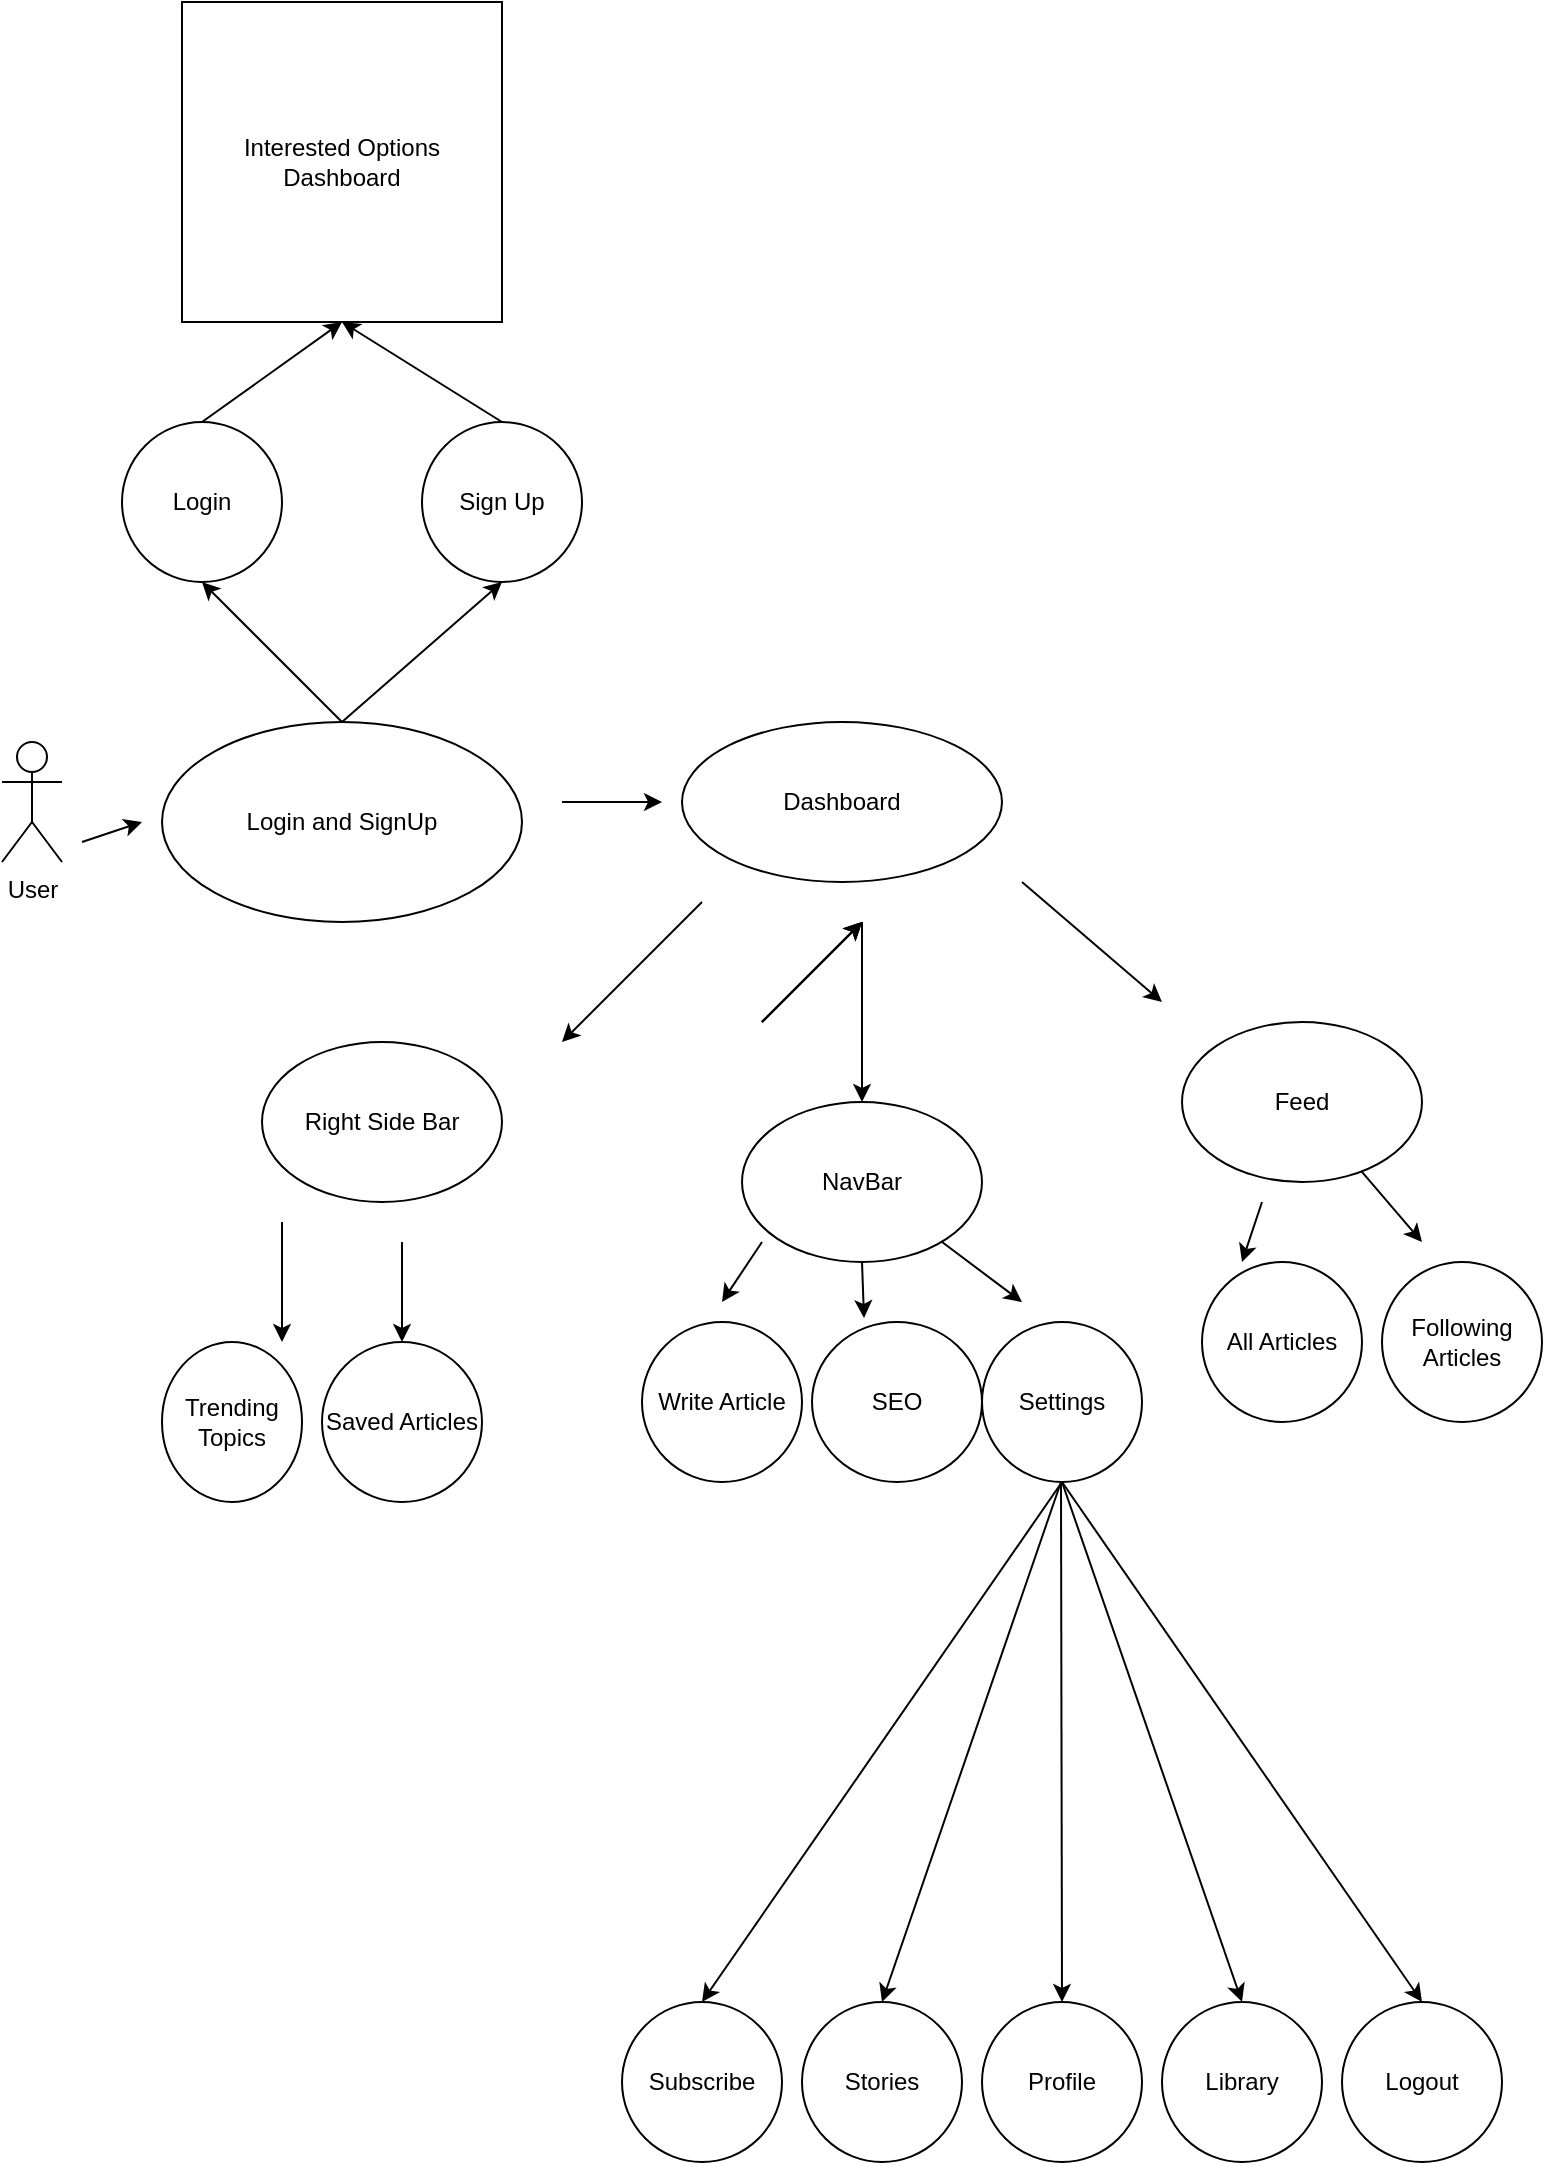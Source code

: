 <mxfile version="22.0.0" type="github">
  <diagram name="Page-1" id="HLBAHSRAQftFI1AV-PXY">
    <mxGraphModel dx="1434" dy="1890" grid="1" gridSize="10" guides="1" tooltips="1" connect="1" arrows="1" fold="1" page="1" pageScale="1" pageWidth="850" pageHeight="1100" math="0" shadow="0">
      <root>
        <mxCell id="0" />
        <mxCell id="1" parent="0" />
        <mxCell id="kWuQgmkxJEoCWj09236m-1" value="Login and SignUp" style="ellipse;whiteSpace=wrap;html=1;" parent="1" vertex="1">
          <mxGeometry x="100" y="70" width="180" height="100" as="geometry" />
        </mxCell>
        <mxCell id="kWuQgmkxJEoCWj09236m-2" value="Text" style="text;strokeColor=none;align=center;fillColor=none;html=1;verticalAlign=middle;whiteSpace=wrap;rounded=0;" parent="1" vertex="1">
          <mxGeometry x="440" y="95" width="60" height="30" as="geometry" />
        </mxCell>
        <mxCell id="kWuQgmkxJEoCWj09236m-3" value="Dashboard" style="ellipse;whiteSpace=wrap;html=1;" parent="1" vertex="1">
          <mxGeometry x="360" y="70" width="160" height="80" as="geometry" />
        </mxCell>
        <mxCell id="kWuQgmkxJEoCWj09236m-8" value="" style="endArrow=classic;html=1;rounded=0;" parent="1" target="kWuQgmkxJEoCWj09236m-5" edge="1">
          <mxGeometry width="50" height="50" relative="1" as="geometry">
            <mxPoint x="450" y="170" as="sourcePoint" />
            <mxPoint x="520" y="241" as="targetPoint" />
            <Array as="points">
              <mxPoint x="450" y="220" />
            </Array>
          </mxGeometry>
        </mxCell>
        <mxCell id="kWuQgmkxJEoCWj09236m-10" value="Feed" style="ellipse;whiteSpace=wrap;html=1;" parent="1" vertex="1">
          <mxGeometry x="610" y="220" width="120" height="80" as="geometry" />
        </mxCell>
        <mxCell id="kWuQgmkxJEoCWj09236m-11" value="Right Side Bar" style="ellipse;whiteSpace=wrap;html=1;" parent="1" vertex="1">
          <mxGeometry x="150" y="230" width="120" height="80" as="geometry" />
        </mxCell>
        <mxCell id="kWuQgmkxJEoCWj09236m-12" value="" style="endArrow=classic;html=1;rounded=0;" parent="1" edge="1">
          <mxGeometry width="50" height="50" relative="1" as="geometry">
            <mxPoint x="370" y="160" as="sourcePoint" />
            <mxPoint x="300" y="230" as="targetPoint" />
          </mxGeometry>
        </mxCell>
        <mxCell id="kWuQgmkxJEoCWj09236m-13" value="" style="endArrow=classic;html=1;rounded=0;" parent="1" edge="1">
          <mxGeometry width="50" height="50" relative="1" as="geometry">
            <mxPoint x="530" y="150" as="sourcePoint" />
            <mxPoint x="600" y="210" as="targetPoint" />
            <Array as="points" />
          </mxGeometry>
        </mxCell>
        <mxCell id="kWuQgmkxJEoCWj09236m-14" value="" style="endArrow=classic;html=1;rounded=0;" parent="1" edge="1">
          <mxGeometry width="50" height="50" relative="1" as="geometry">
            <mxPoint x="300" y="110" as="sourcePoint" />
            <mxPoint x="350" y="110" as="targetPoint" />
          </mxGeometry>
        </mxCell>
        <mxCell id="kWuQgmkxJEoCWj09236m-15" value="Saved Articles" style="ellipse;whiteSpace=wrap;html=1;" parent="1" vertex="1">
          <mxGeometry x="180" y="380" width="80" height="80" as="geometry" />
        </mxCell>
        <mxCell id="kWuQgmkxJEoCWj09236m-16" value="Trending Topics" style="ellipse;whiteSpace=wrap;html=1;" parent="1" vertex="1">
          <mxGeometry x="100" y="380" width="70" height="80" as="geometry" />
        </mxCell>
        <mxCell id="kWuQgmkxJEoCWj09236m-17" value="" style="endArrow=classic;html=1;rounded=0;" parent="1" edge="1">
          <mxGeometry width="50" height="50" relative="1" as="geometry">
            <mxPoint x="160" y="320" as="sourcePoint" />
            <mxPoint x="160" y="380" as="targetPoint" />
          </mxGeometry>
        </mxCell>
        <mxCell id="kWuQgmkxJEoCWj09236m-18" value="" style="endArrow=classic;html=1;rounded=0;" parent="1" source="kWuQgmkxJEoCWj09236m-5" edge="1">
          <mxGeometry width="50" height="50" relative="1" as="geometry">
            <mxPoint x="400" y="310" as="sourcePoint" />
            <mxPoint x="450" y="260" as="targetPoint" />
          </mxGeometry>
        </mxCell>
        <mxCell id="kWuQgmkxJEoCWj09236m-19" value="" style="endArrow=classic;html=1;rounded=0;" parent="1" target="kWuQgmkxJEoCWj09236m-5" edge="1">
          <mxGeometry width="50" height="50" relative="1" as="geometry">
            <mxPoint x="400" y="310" as="sourcePoint" />
            <mxPoint x="450" y="260" as="targetPoint" />
          </mxGeometry>
        </mxCell>
        <mxCell id="kWuQgmkxJEoCWj09236m-5" value="NavBar" style="ellipse;whiteSpace=wrap;html=1;" parent="1" vertex="1">
          <mxGeometry x="390" y="260" width="120" height="80" as="geometry" />
        </mxCell>
        <mxCell id="kWuQgmkxJEoCWj09236m-20" value="" style="endArrow=classic;html=1;rounded=0;" parent="1" edge="1">
          <mxGeometry width="50" height="50" relative="1" as="geometry">
            <mxPoint x="220" y="330" as="sourcePoint" />
            <mxPoint x="220" y="380" as="targetPoint" />
          </mxGeometry>
        </mxCell>
        <mxCell id="kWuQgmkxJEoCWj09236m-21" value="User" style="shape=umlActor;verticalLabelPosition=bottom;verticalAlign=top;html=1;outlineConnect=0;" parent="1" vertex="1">
          <mxGeometry x="20" y="80" width="30" height="60" as="geometry" />
        </mxCell>
        <mxCell id="kWuQgmkxJEoCWj09236m-22" value="" style="endArrow=classic;html=1;rounded=0;" parent="1" edge="1">
          <mxGeometry width="50" height="50" relative="1" as="geometry">
            <mxPoint x="60" y="130" as="sourcePoint" />
            <mxPoint x="90" y="120" as="targetPoint" />
          </mxGeometry>
        </mxCell>
        <mxCell id="kWuQgmkxJEoCWj09236m-26" value="Write Article" style="ellipse;whiteSpace=wrap;html=1;" parent="1" vertex="1">
          <mxGeometry x="340" y="370" width="80" height="80" as="geometry" />
        </mxCell>
        <mxCell id="kWuQgmkxJEoCWj09236m-27" value="" style="endArrow=classic;html=1;rounded=0;" parent="1" edge="1">
          <mxGeometry width="50" height="50" relative="1" as="geometry">
            <mxPoint x="400" y="330" as="sourcePoint" />
            <mxPoint x="380" y="360" as="targetPoint" />
          </mxGeometry>
        </mxCell>
        <mxCell id="kWuQgmkxJEoCWj09236m-28" value="SEO" style="ellipse;whiteSpace=wrap;html=1;" parent="1" vertex="1">
          <mxGeometry x="425" y="370" width="85" height="80" as="geometry" />
        </mxCell>
        <mxCell id="kWuQgmkxJEoCWj09236m-29" value="Settings" style="ellipse;whiteSpace=wrap;html=1;" parent="1" vertex="1">
          <mxGeometry x="510" y="370" width="80" height="80" as="geometry" />
        </mxCell>
        <mxCell id="kWuQgmkxJEoCWj09236m-30" value="" style="endArrow=classic;html=1;rounded=0;entryX=0.306;entryY=-0.025;entryDx=0;entryDy=0;entryPerimeter=0;" parent="1" target="kWuQgmkxJEoCWj09236m-28" edge="1">
          <mxGeometry width="50" height="50" relative="1" as="geometry">
            <mxPoint x="450" y="340" as="sourcePoint" />
            <mxPoint x="450" y="360" as="targetPoint" />
          </mxGeometry>
        </mxCell>
        <mxCell id="kWuQgmkxJEoCWj09236m-31" value="" style="endArrow=classic;html=1;rounded=0;" parent="1" source="kWuQgmkxJEoCWj09236m-5" edge="1">
          <mxGeometry width="50" height="50" relative="1" as="geometry">
            <mxPoint x="450" y="320" as="sourcePoint" />
            <mxPoint x="530" y="360" as="targetPoint" />
          </mxGeometry>
        </mxCell>
        <mxCell id="kWuQgmkxJEoCWj09236m-32" value="All Articles" style="ellipse;whiteSpace=wrap;html=1;" parent="1" vertex="1">
          <mxGeometry x="620" y="340" width="80" height="80" as="geometry" />
        </mxCell>
        <mxCell id="kWuQgmkxJEoCWj09236m-33" value="Following Articles" style="ellipse;whiteSpace=wrap;html=1;" parent="1" vertex="1">
          <mxGeometry x="710" y="340" width="80" height="80" as="geometry" />
        </mxCell>
        <mxCell id="kWuQgmkxJEoCWj09236m-34" value="" style="endArrow=classic;html=1;rounded=0;" parent="1" source="kWuQgmkxJEoCWj09236m-10" edge="1">
          <mxGeometry width="50" height="50" relative="1" as="geometry">
            <mxPoint x="700" y="325" as="sourcePoint" />
            <mxPoint x="730" y="330" as="targetPoint" />
          </mxGeometry>
        </mxCell>
        <mxCell id="kWuQgmkxJEoCWj09236m-35" value="" style="endArrow=classic;html=1;rounded=0;entryX=0.25;entryY=0;entryDx=0;entryDy=0;entryPerimeter=0;" parent="1" target="kWuQgmkxJEoCWj09236m-32" edge="1">
          <mxGeometry width="50" height="50" relative="1" as="geometry">
            <mxPoint x="650" y="310" as="sourcePoint" />
            <mxPoint x="630" y="290" as="targetPoint" />
          </mxGeometry>
        </mxCell>
        <mxCell id="5FA6khE3D7yvK3VwwhYJ-2" value="Profile" style="ellipse;whiteSpace=wrap;html=1;aspect=fixed;" parent="1" vertex="1">
          <mxGeometry x="510" y="710" width="80" height="80" as="geometry" />
        </mxCell>
        <mxCell id="5FA6khE3D7yvK3VwwhYJ-4" value="" style="endArrow=classic;html=1;rounded=0;entryX=0.5;entryY=0;entryDx=0;entryDy=0;" parent="1" target="5FA6khE3D7yvK3VwwhYJ-2" edge="1">
          <mxGeometry width="50" height="50" relative="1" as="geometry">
            <mxPoint x="549.5" y="450" as="sourcePoint" />
            <mxPoint x="550" y="500" as="targetPoint" />
          </mxGeometry>
        </mxCell>
        <mxCell id="5FA6khE3D7yvK3VwwhYJ-5" value="Library" style="ellipse;whiteSpace=wrap;html=1;aspect=fixed;" parent="1" vertex="1">
          <mxGeometry x="600" y="710" width="80" height="80" as="geometry" />
        </mxCell>
        <mxCell id="5FA6khE3D7yvK3VwwhYJ-6" value="Stories" style="ellipse;whiteSpace=wrap;html=1;aspect=fixed;" parent="1" vertex="1">
          <mxGeometry x="420" y="710" width="80" height="80" as="geometry" />
        </mxCell>
        <mxCell id="5FA6khE3D7yvK3VwwhYJ-7" value="" style="endArrow=classic;html=1;rounded=0;entryX=0.5;entryY=0;entryDx=0;entryDy=0;" parent="1" target="5FA6khE3D7yvK3VwwhYJ-6" edge="1">
          <mxGeometry width="50" height="50" relative="1" as="geometry">
            <mxPoint x="549.5" y="450" as="sourcePoint" />
            <mxPoint x="550" y="710" as="targetPoint" />
          </mxGeometry>
        </mxCell>
        <mxCell id="5FA6khE3D7yvK3VwwhYJ-9" value="" style="endArrow=classic;html=1;rounded=0;entryX=0.5;entryY=0;entryDx=0;entryDy=0;exitX=0.5;exitY=1;exitDx=0;exitDy=0;" parent="1" source="kWuQgmkxJEoCWj09236m-29" target="5FA6khE3D7yvK3VwwhYJ-5" edge="1">
          <mxGeometry width="50" height="50" relative="1" as="geometry">
            <mxPoint x="559.5" y="460" as="sourcePoint" />
            <mxPoint x="560" y="720" as="targetPoint" />
          </mxGeometry>
        </mxCell>
        <mxCell id="5FA6khE3D7yvK3VwwhYJ-10" value="Logout" style="ellipse;whiteSpace=wrap;html=1;aspect=fixed;" parent="1" vertex="1">
          <mxGeometry x="690" y="710" width="80" height="80" as="geometry" />
        </mxCell>
        <mxCell id="5FA6khE3D7yvK3VwwhYJ-11" value="" style="endArrow=classic;html=1;rounded=0;entryX=0.5;entryY=0;entryDx=0;entryDy=0;exitX=0.5;exitY=1;exitDx=0;exitDy=0;" parent="1" source="kWuQgmkxJEoCWj09236m-29" target="5FA6khE3D7yvK3VwwhYJ-10" edge="1">
          <mxGeometry width="50" height="50" relative="1" as="geometry">
            <mxPoint x="560" y="460" as="sourcePoint" />
            <mxPoint x="650" y="720" as="targetPoint" />
          </mxGeometry>
        </mxCell>
        <mxCell id="5FA6khE3D7yvK3VwwhYJ-12" value="Subscribe" style="ellipse;whiteSpace=wrap;html=1;aspect=fixed;" parent="1" vertex="1">
          <mxGeometry x="330" y="710" width="80" height="80" as="geometry" />
        </mxCell>
        <mxCell id="5FA6khE3D7yvK3VwwhYJ-13" value="" style="endArrow=classic;html=1;rounded=0;entryX=0.5;entryY=0;entryDx=0;entryDy=0;" parent="1" target="5FA6khE3D7yvK3VwwhYJ-12" edge="1">
          <mxGeometry width="50" height="50" relative="1" as="geometry">
            <mxPoint x="550" y="450" as="sourcePoint" />
            <mxPoint x="470" y="720" as="targetPoint" />
          </mxGeometry>
        </mxCell>
        <mxCell id="M7W290cnq0c0b7fb404U-5" value="" style="endArrow=classic;html=1;rounded=0;" edge="1" parent="1">
          <mxGeometry width="50" height="50" relative="1" as="geometry">
            <mxPoint x="400" y="220" as="sourcePoint" />
            <mxPoint x="450" y="170" as="targetPoint" />
          </mxGeometry>
        </mxCell>
        <mxCell id="M7W290cnq0c0b7fb404U-7" value="" style="endArrow=classic;html=1;rounded=0;" edge="1" parent="1">
          <mxGeometry width="50" height="50" relative="1" as="geometry">
            <mxPoint x="400" y="220" as="sourcePoint" />
            <mxPoint x="450" y="170" as="targetPoint" />
          </mxGeometry>
        </mxCell>
        <mxCell id="M7W290cnq0c0b7fb404U-8" value="" style="endArrow=classic;html=1;rounded=0;" edge="1" parent="1">
          <mxGeometry width="50" height="50" relative="1" as="geometry">
            <mxPoint x="400" y="220" as="sourcePoint" />
            <mxPoint x="450" y="170" as="targetPoint" />
          </mxGeometry>
        </mxCell>
        <mxCell id="M7W290cnq0c0b7fb404U-10" value="Sign Up" style="ellipse;whiteSpace=wrap;html=1;aspect=fixed;" vertex="1" parent="1">
          <mxGeometry x="230" y="-80" width="80" height="80" as="geometry" />
        </mxCell>
        <mxCell id="M7W290cnq0c0b7fb404U-11" value="Login" style="ellipse;whiteSpace=wrap;html=1;aspect=fixed;" vertex="1" parent="1">
          <mxGeometry x="80" y="-80" width="80" height="80" as="geometry" />
        </mxCell>
        <mxCell id="M7W290cnq0c0b7fb404U-12" value="" style="endArrow=classic;html=1;rounded=0;entryX=0.5;entryY=1;entryDx=0;entryDy=0;" edge="1" parent="1" target="M7W290cnq0c0b7fb404U-11">
          <mxGeometry width="50" height="50" relative="1" as="geometry">
            <mxPoint x="190" y="70" as="sourcePoint" />
            <mxPoint x="450" y="-130" as="targetPoint" />
          </mxGeometry>
        </mxCell>
        <mxCell id="M7W290cnq0c0b7fb404U-13" value="" style="endArrow=classic;html=1;rounded=0;exitX=0.5;exitY=0;exitDx=0;exitDy=0;entryX=0.5;entryY=1;entryDx=0;entryDy=0;" edge="1" parent="1" source="kWuQgmkxJEoCWj09236m-1" target="M7W290cnq0c0b7fb404U-10">
          <mxGeometry width="50" height="50" relative="1" as="geometry">
            <mxPoint x="400" y="-80" as="sourcePoint" />
            <mxPoint x="450" y="-130" as="targetPoint" />
          </mxGeometry>
        </mxCell>
        <mxCell id="M7W290cnq0c0b7fb404U-19" value="Interested Options Dashboard" style="whiteSpace=wrap;html=1;aspect=fixed;" vertex="1" parent="1">
          <mxGeometry x="110" y="-290" width="160" height="160" as="geometry" />
        </mxCell>
        <mxCell id="M7W290cnq0c0b7fb404U-20" value="" style="endArrow=classic;html=1;rounded=0;exitX=0.5;exitY=0;exitDx=0;exitDy=0;entryX=0.5;entryY=1;entryDx=0;entryDy=0;" edge="1" parent="1" source="M7W290cnq0c0b7fb404U-11" target="M7W290cnq0c0b7fb404U-19">
          <mxGeometry width="50" height="50" relative="1" as="geometry">
            <mxPoint x="120" y="-90" as="sourcePoint" />
            <mxPoint x="450" y="-260" as="targetPoint" />
          </mxGeometry>
        </mxCell>
        <mxCell id="M7W290cnq0c0b7fb404U-21" value="" style="endArrow=classic;html=1;rounded=0;exitX=0.5;exitY=0;exitDx=0;exitDy=0;entryX=0.5;entryY=1;entryDx=0;entryDy=0;" edge="1" parent="1" source="M7W290cnq0c0b7fb404U-10" target="M7W290cnq0c0b7fb404U-19">
          <mxGeometry width="50" height="50" relative="1" as="geometry">
            <mxPoint x="400" y="-210" as="sourcePoint" />
            <mxPoint x="450" y="-260" as="targetPoint" />
          </mxGeometry>
        </mxCell>
      </root>
    </mxGraphModel>
  </diagram>
</mxfile>
